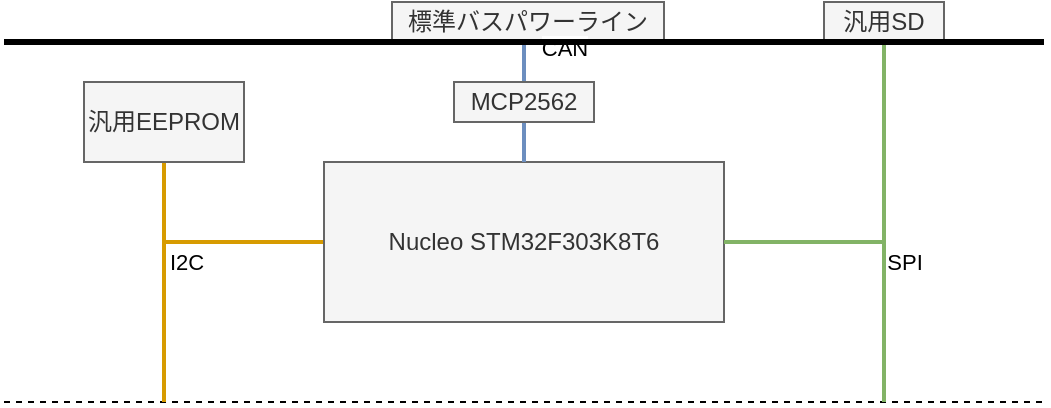 <mxfile version="21.0.6" type="device"><diagram name="ページ1" id="QkPX6XRcepi8HQ4dwopv"><mxGraphModel dx="956" dy="525" grid="1" gridSize="10" guides="1" tooltips="1" connect="1" arrows="1" fold="1" page="1" pageScale="1" pageWidth="827" pageHeight="1169" math="0" shadow="0"><root><mxCell id="0"/><mxCell id="1" parent="0"/><mxCell id="4oapB1MWvMiPvNOWLdjF-1" value="標準バスパワーライン" style="rounded=0;whiteSpace=wrap;html=1;fillColor=#f5f5f5;fontColor=#333333;strokeColor=#666666;" vertex="1" parent="1"><mxGeometry x="354" y="280" width="136" height="20" as="geometry"/></mxCell><mxCell id="4oapB1MWvMiPvNOWLdjF-12" style="edgeStyle=orthogonalEdgeStyle;rounded=0;orthogonalLoop=1;jettySize=auto;html=1;entryX=0.5;entryY=1;entryDx=0;entryDy=0;endArrow=none;endFill=0;strokeWidth=2;fillColor=#ffe6cc;strokeColor=#d79b00;" edge="1" parent="1" source="4oapB1MWvMiPvNOWLdjF-2" target="4oapB1MWvMiPvNOWLdjF-11"><mxGeometry relative="1" as="geometry"/></mxCell><mxCell id="4oapB1MWvMiPvNOWLdjF-16" value="I2C" style="edgeLabel;html=1;align=center;verticalAlign=middle;resizable=0;points=[];" vertex="1" connectable="0" parent="4oapB1MWvMiPvNOWLdjF-12"><mxGeometry x="-0.022" relative="1" as="geometry"><mxPoint x="-11" y="10" as="offset"/></mxGeometry></mxCell><mxCell id="4oapB1MWvMiPvNOWLdjF-2" value="Nucleo STM32F303K8T6" style="rounded=0;whiteSpace=wrap;html=1;fillColor=#f5f5f5;fontColor=#333333;strokeColor=#666666;" vertex="1" parent="1"><mxGeometry x="320" y="360" width="200" height="80" as="geometry"/></mxCell><mxCell id="4oapB1MWvMiPvNOWLdjF-23" value="" style="edgeStyle=orthogonalEdgeStyle;rounded=0;orthogonalLoop=1;jettySize=auto;html=1;endArrow=none;endFill=0;fillColor=#dae8fc;strokeColor=#6c8ebf;strokeWidth=2;" edge="1" parent="1" source="4oapB1MWvMiPvNOWLdjF-5" target="4oapB1MWvMiPvNOWLdjF-2"><mxGeometry relative="1" as="geometry"/></mxCell><mxCell id="4oapB1MWvMiPvNOWLdjF-24" value="CAN" style="edgeStyle=orthogonalEdgeStyle;rounded=0;orthogonalLoop=1;jettySize=auto;html=1;endArrow=none;endFill=0;fillColor=#dae8fc;strokeColor=#6c8ebf;strokeWidth=2;" edge="1" parent="1" source="4oapB1MWvMiPvNOWLdjF-5"><mxGeometry x="0.667" y="-20" relative="1" as="geometry"><mxPoint x="420" y="300.0" as="targetPoint"/><mxPoint as="offset"/></mxGeometry></mxCell><mxCell id="4oapB1MWvMiPvNOWLdjF-5" value="MCP2562" style="rounded=0;whiteSpace=wrap;html=1;fillColor=#f5f5f5;fontColor=#333333;strokeColor=#666666;" vertex="1" parent="1"><mxGeometry x="385" y="320" width="70" height="20" as="geometry"/></mxCell><mxCell id="4oapB1MWvMiPvNOWLdjF-11" value="汎用EEPROM" style="rounded=0;whiteSpace=wrap;html=1;fillColor=#f5f5f5;fontColor=#333333;strokeColor=#666666;" vertex="1" parent="1"><mxGeometry x="200" y="320" width="80" height="40" as="geometry"/></mxCell><mxCell id="4oapB1MWvMiPvNOWLdjF-14" style="edgeStyle=orthogonalEdgeStyle;rounded=0;orthogonalLoop=1;jettySize=auto;html=1;entryX=1;entryY=0.5;entryDx=0;entryDy=0;endArrow=none;endFill=0;fillColor=#d5e8d4;strokeColor=#82b366;strokeWidth=2;" edge="1" parent="1" source="4oapB1MWvMiPvNOWLdjF-13" target="4oapB1MWvMiPvNOWLdjF-2"><mxGeometry relative="1" as="geometry"><Array as="points"><mxPoint x="600" y="400"/></Array></mxGeometry></mxCell><mxCell id="4oapB1MWvMiPvNOWLdjF-15" value="SPI" style="edgeLabel;html=1;align=center;verticalAlign=middle;resizable=0;points=[];" vertex="1" connectable="0" parent="4oapB1MWvMiPvNOWLdjF-14"><mxGeometry x="-0.344" y="2" relative="1" as="geometry"><mxPoint x="8" y="51" as="offset"/></mxGeometry></mxCell><mxCell id="4oapB1MWvMiPvNOWLdjF-13" value="汎用SD" style="rounded=0;whiteSpace=wrap;html=1;fillColor=#f5f5f5;fontColor=#333333;strokeColor=#666666;" vertex="1" parent="1"><mxGeometry x="570" y="280" width="60" height="20" as="geometry"/></mxCell><mxCell id="4oapB1MWvMiPvNOWLdjF-17" value="" style="endArrow=none;html=1;rounded=0;strokeWidth=1;dashed=1;" edge="1" parent="1"><mxGeometry width="50" height="50" relative="1" as="geometry"><mxPoint x="160" y="480" as="sourcePoint"/><mxPoint x="680" y="480" as="targetPoint"/></mxGeometry></mxCell><mxCell id="4oapB1MWvMiPvNOWLdjF-19" value="" style="endArrow=none;html=1;rounded=0;fillColor=#ffe6cc;strokeColor=#d79b00;strokeWidth=2;" edge="1" parent="1"><mxGeometry width="50" height="50" relative="1" as="geometry"><mxPoint x="240" y="480" as="sourcePoint"/><mxPoint x="240" y="400" as="targetPoint"/></mxGeometry></mxCell><mxCell id="4oapB1MWvMiPvNOWLdjF-20" value="" style="endArrow=none;html=1;rounded=0;strokeWidth=2;fillColor=#d5e8d4;strokeColor=#82b366;" edge="1" parent="1"><mxGeometry width="50" height="50" relative="1" as="geometry"><mxPoint x="600" y="480" as="sourcePoint"/><mxPoint x="600" y="400" as="targetPoint"/></mxGeometry></mxCell><mxCell id="4oapB1MWvMiPvNOWLdjF-9" value="" style="endArrow=none;html=1;rounded=0;strokeWidth=3;" edge="1" parent="1"><mxGeometry width="50" height="50" relative="1" as="geometry"><mxPoint x="160" y="300" as="sourcePoint"/><mxPoint x="680" y="300" as="targetPoint"/></mxGeometry></mxCell></root></mxGraphModel></diagram></mxfile>